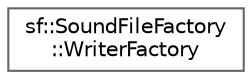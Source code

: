 digraph "Graphical Class Hierarchy"
{
 // LATEX_PDF_SIZE
  bgcolor="transparent";
  edge [fontname=Helvetica,fontsize=10,labelfontname=Helvetica,labelfontsize=10];
  node [fontname=Helvetica,fontsize=10,shape=box,height=0.2,width=0.4];
  rankdir="LR";
  Node0 [id="Node000000",label="sf::SoundFileFactory\l::WriterFactory",height=0.2,width=0.4,color="grey40", fillcolor="white", style="filled",URL="$structsf_1_1_sound_file_factory_1_1_writer_factory.html",tooltip=" "];
}
